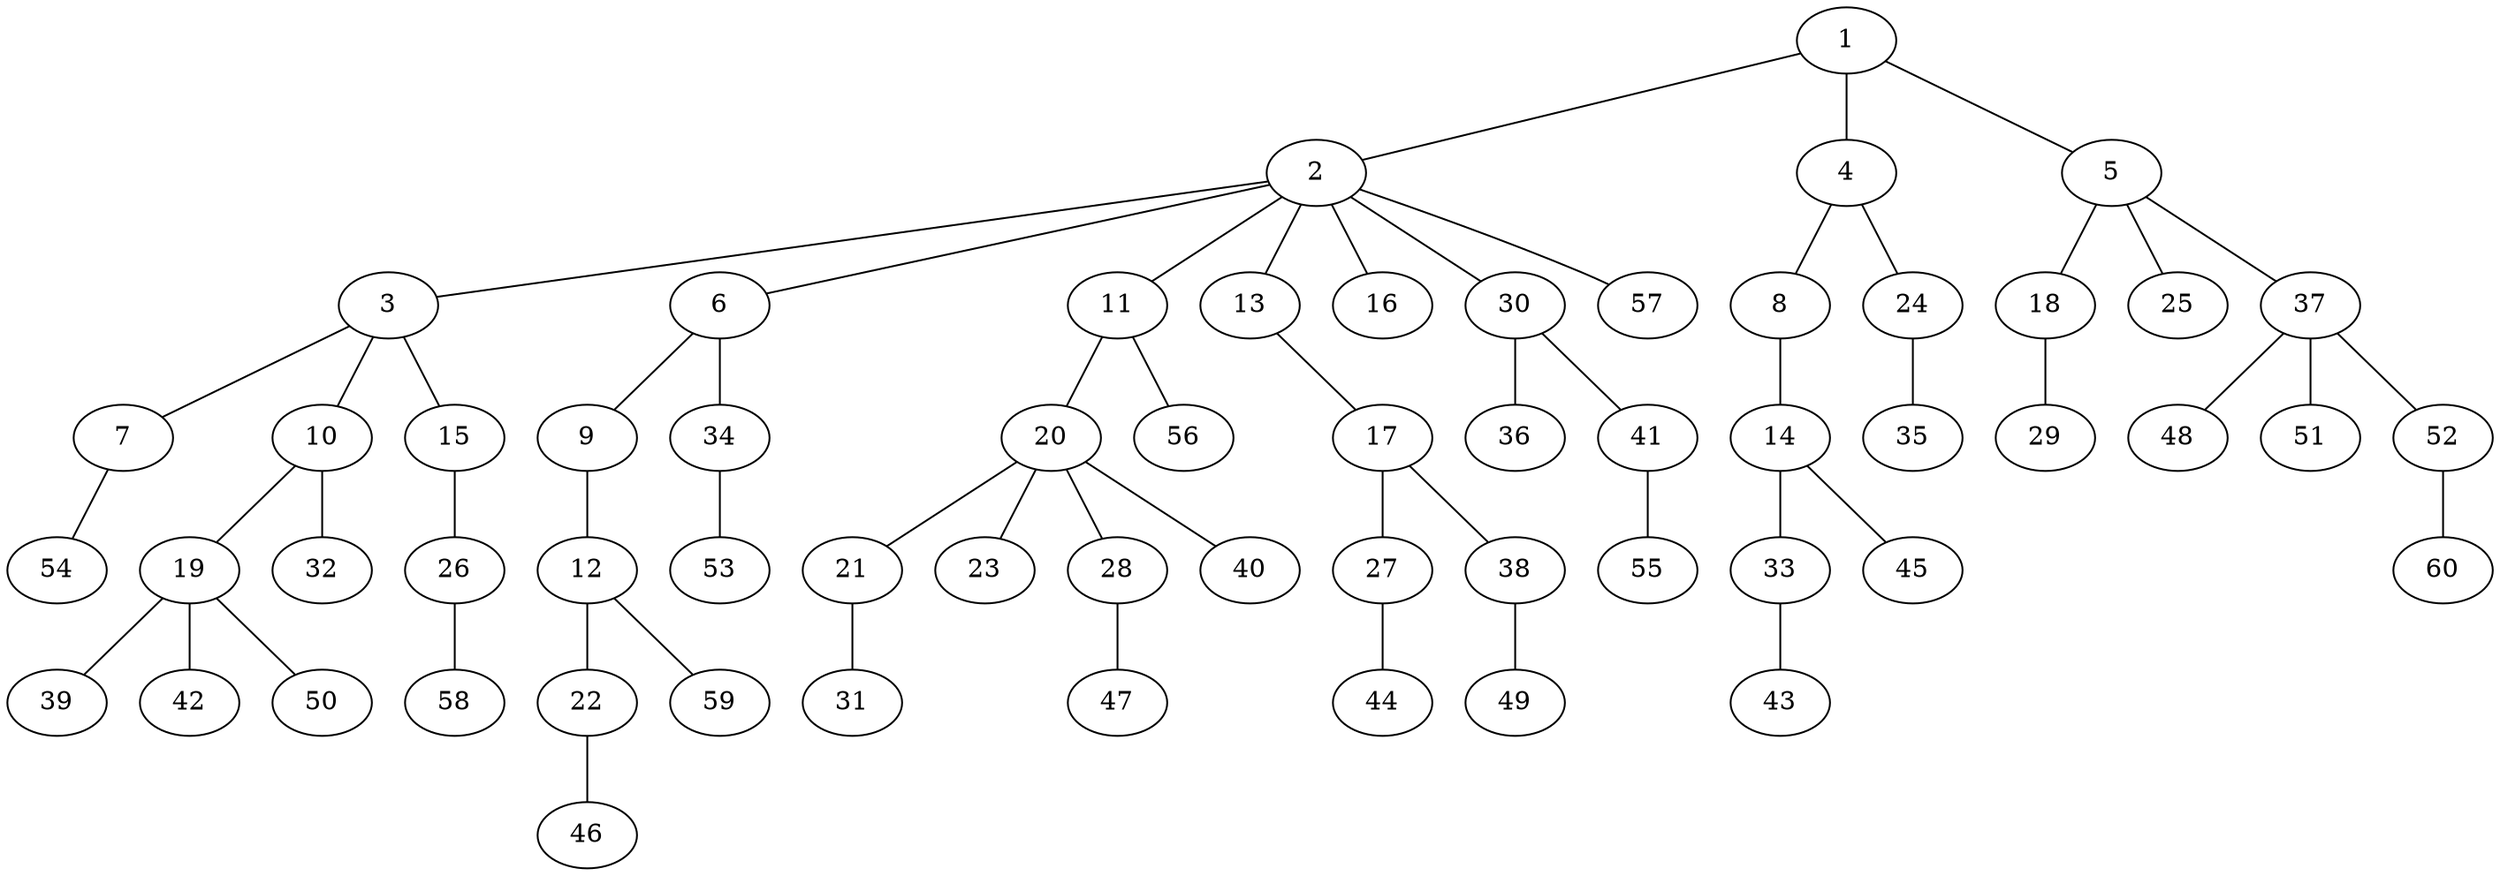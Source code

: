 graph graphname {1--2
1--4
1--5
2--3
2--6
2--11
2--13
2--16
2--30
2--57
3--7
3--10
3--15
4--8
4--24
5--18
5--25
5--37
6--9
6--34
7--54
8--14
9--12
10--19
10--32
11--20
11--56
12--22
12--59
13--17
14--33
14--45
15--26
17--27
17--38
18--29
19--39
19--42
19--50
20--21
20--23
20--28
20--40
21--31
22--46
24--35
26--58
27--44
28--47
30--36
30--41
33--43
34--53
37--48
37--51
37--52
38--49
41--55
52--60
}